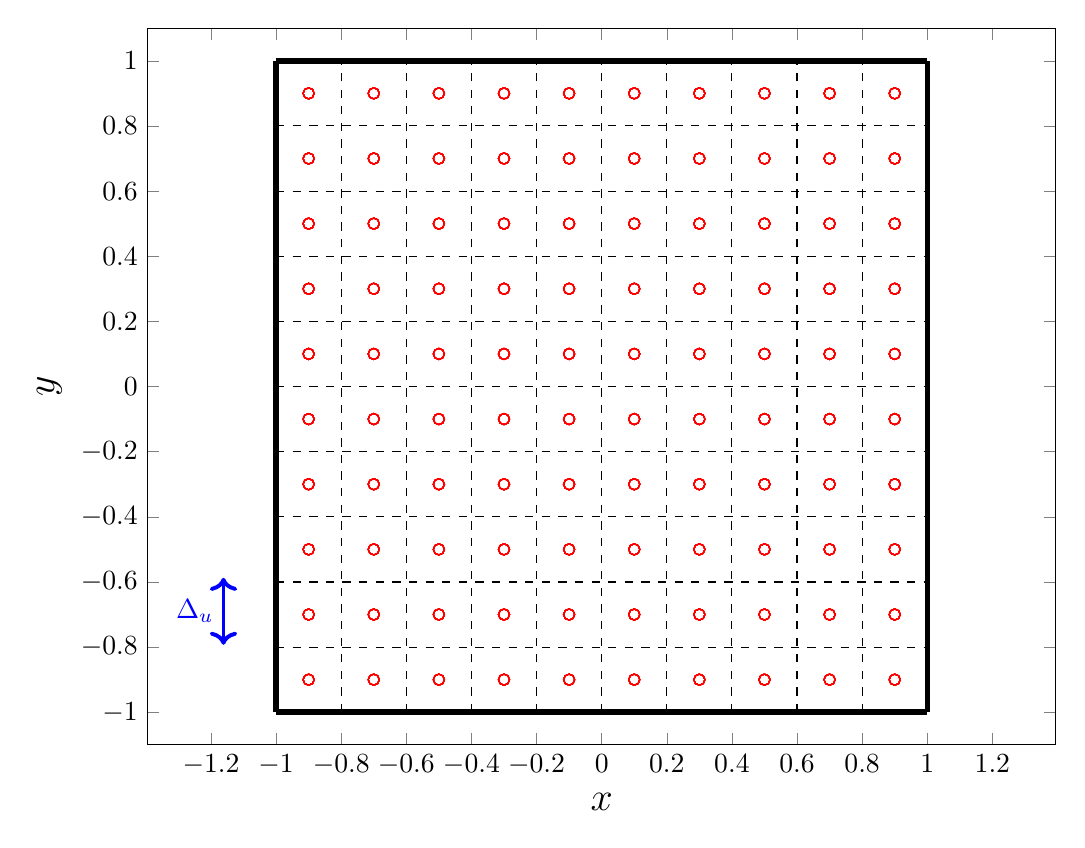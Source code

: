 % This file was created by matlab2tikz.
%
%The latest updates can be retrieved from
%  http://www.mathworks.com/matlabcentral/fileexchange/22022-matlab2tikz-matlab2tikz
%where you can also make suggestions and rate matlab2tikz.
%
\begin{tikzpicture}



\begin{axis}[%
width=4.542in,
height=3.583in,
at={(0.801in,0.484in)},
scale only axis,
xmin=-1.395,
xmax=1.395,
xlabel={$x$},
xlabel style={font=\Large},
ymin=-1.1,
ymax=1.1,
ylabel={$y$},
ylabel style={font=\Large},
axis background/.style={fill=white}
]
\addplot [color=black,solid,line width=2.0pt,forget plot]
  table[row sep=crcr]{%
-1	-1\\
-1	1\\
};
\addplot [color=black,solid,line width=2.0pt,forget plot]
  table[row sep=crcr]{%
1	-1\\
1	1\\
};
\addplot [color=black,solid,line width=2.0pt,forget plot]
  table[row sep=crcr]{%
-1	-1\\
1	-1\\
};
\addplot [color=black,solid,line width=2.0pt,forget plot]
  table[row sep=crcr]{%
-1	1\\
1	1\\
};
\addplot [color=black,dashed,forget plot]
  table[row sep=crcr]{%
-1	-0.8\\
1	-0.8\\
};
\addplot [color=black,dashed,forget plot]
  table[row sep=crcr]{%
-0.8	-1\\
-0.8	1\\
};
\addplot [color=red,only marks,mark=o,mark options={solid},forget plot]
  table[row sep=crcr]{%
-0.9	-0.9\\
-0.9	-0.7\\
-0.9	-0.5\\
-0.9	-0.3\\
-0.9	-0.1\\
-0.9	0.1\\
-0.9	0.3\\
-0.9	0.5\\
-0.9	0.7\\
-0.9	0.9\\
};
\addplot [color=red,only marks,mark=o,mark options={solid},forget plot]
  table[row sep=crcr]{%
-0.9	-0.9\\
-0.9	-0.7\\
-0.9	-0.5\\
-0.9	-0.3\\
-0.9	-0.1\\
-0.9	0.1\\
-0.9	0.3\\
-0.9	0.5\\
-0.9	0.7\\
-0.9	0.9\\
};
\addplot [color=red,only marks,mark=o,mark options={solid},forget plot]
  table[row sep=crcr]{%
-0.9	-0.9\\
-0.9	-0.7\\
-0.9	-0.5\\
-0.9	-0.3\\
-0.9	-0.1\\
-0.9	0.1\\
-0.9	0.3\\
-0.9	0.5\\
-0.9	0.7\\
-0.9	0.9\\
};
\addplot [color=red,only marks,mark=o,mark options={solid},forget plot]
  table[row sep=crcr]{%
-0.9	-0.9\\
-0.9	-0.7\\
-0.9	-0.5\\
-0.9	-0.3\\
-0.9	-0.1\\
-0.9	0.1\\
-0.9	0.3\\
-0.9	0.5\\
-0.9	0.7\\
-0.9	0.9\\
};
\addplot [color=red,only marks,mark=o,mark options={solid},forget plot]
  table[row sep=crcr]{%
-0.9	-0.9\\
-0.9	-0.7\\
-0.9	-0.5\\
-0.9	-0.3\\
-0.9	-0.1\\
-0.9	0.1\\
-0.9	0.3\\
-0.9	0.5\\
-0.9	0.7\\
-0.9	0.9\\
};
\addplot [color=red,only marks,mark=o,mark options={solid},forget plot]
  table[row sep=crcr]{%
-0.9	-0.9\\
-0.9	-0.7\\
-0.9	-0.5\\
-0.9	-0.3\\
-0.9	-0.1\\
-0.9	0.1\\
-0.9	0.3\\
-0.9	0.5\\
-0.9	0.7\\
-0.9	0.9\\
};
\addplot [color=red,only marks,mark=o,mark options={solid},forget plot]
  table[row sep=crcr]{%
-0.9	-0.9\\
-0.9	-0.7\\
-0.9	-0.5\\
-0.9	-0.3\\
-0.9	-0.1\\
-0.9	0.1\\
-0.9	0.3\\
-0.9	0.5\\
-0.9	0.7\\
-0.9	0.9\\
};
\addplot [color=red,only marks,mark=o,mark options={solid},forget plot]
  table[row sep=crcr]{%
-0.9	-0.9\\
-0.9	-0.7\\
-0.9	-0.5\\
-0.9	-0.3\\
-0.9	-0.1\\
-0.9	0.1\\
-0.9	0.3\\
-0.9	0.5\\
-0.9	0.7\\
-0.9	0.9\\
};
\addplot [color=red,only marks,mark=o,mark options={solid},forget plot]
  table[row sep=crcr]{%
-0.9	-0.9\\
-0.9	-0.7\\
-0.9	-0.5\\
-0.9	-0.3\\
-0.9	-0.1\\
-0.9	0.1\\
-0.9	0.3\\
-0.9	0.5\\
-0.9	0.7\\
-0.9	0.9\\
};
\addplot [color=red,only marks,mark=o,mark options={solid},forget plot]
  table[row sep=crcr]{%
-0.9	-0.9\\
-0.9	-0.7\\
-0.9	-0.5\\
-0.9	-0.3\\
-0.9	-0.1\\
-0.9	0.1\\
-0.9	0.3\\
-0.9	0.5\\
-0.9	0.7\\
-0.9	0.9\\
};
\addplot [color=black,dashed,forget plot]
  table[row sep=crcr]{%
-1	-0.6\\
1	-0.6\\
};
\addplot [color=black,dashed,forget plot]
  table[row sep=crcr]{%
-0.6	-1\\
-0.6	1\\
};
\addplot [color=red,only marks,mark=o,mark options={solid},forget plot]
  table[row sep=crcr]{%
-0.7	-0.9\\
-0.7	-0.7\\
-0.7	-0.5\\
-0.7	-0.3\\
-0.7	-0.1\\
-0.7	0.1\\
-0.7	0.3\\
-0.7	0.5\\
-0.7	0.7\\
-0.7	0.9\\
};
\addplot [color=red,only marks,mark=o,mark options={solid},forget plot]
  table[row sep=crcr]{%
-0.7	-0.9\\
-0.7	-0.7\\
-0.7	-0.5\\
-0.7	-0.3\\
-0.7	-0.1\\
-0.7	0.1\\
-0.7	0.3\\
-0.7	0.5\\
-0.7	0.7\\
-0.7	0.9\\
};
\addplot [color=red,only marks,mark=o,mark options={solid},forget plot]
  table[row sep=crcr]{%
-0.7	-0.9\\
-0.7	-0.7\\
-0.7	-0.5\\
-0.7	-0.3\\
-0.7	-0.1\\
-0.7	0.1\\
-0.7	0.3\\
-0.7	0.5\\
-0.7	0.7\\
-0.7	0.9\\
};
\addplot [color=red,only marks,mark=o,mark options={solid},forget plot]
  table[row sep=crcr]{%
-0.7	-0.9\\
-0.7	-0.7\\
-0.7	-0.5\\
-0.7	-0.3\\
-0.7	-0.1\\
-0.7	0.1\\
-0.7	0.3\\
-0.7	0.5\\
-0.7	0.7\\
-0.7	0.9\\
};
\addplot [color=red,only marks,mark=o,mark options={solid},forget plot]
  table[row sep=crcr]{%
-0.7	-0.9\\
-0.7	-0.7\\
-0.7	-0.5\\
-0.7	-0.3\\
-0.7	-0.1\\
-0.7	0.1\\
-0.7	0.3\\
-0.7	0.5\\
-0.7	0.7\\
-0.7	0.9\\
};
\addplot [color=red,only marks,mark=o,mark options={solid},forget plot]
  table[row sep=crcr]{%
-0.7	-0.9\\
-0.7	-0.7\\
-0.7	-0.5\\
-0.7	-0.3\\
-0.7	-0.1\\
-0.7	0.1\\
-0.7	0.3\\
-0.7	0.5\\
-0.7	0.7\\
-0.7	0.9\\
};
\addplot [color=red,only marks,mark=o,mark options={solid},forget plot]
  table[row sep=crcr]{%
-0.7	-0.9\\
-0.7	-0.7\\
-0.7	-0.5\\
-0.7	-0.3\\
-0.7	-0.1\\
-0.7	0.1\\
-0.7	0.3\\
-0.7	0.5\\
-0.7	0.7\\
-0.7	0.9\\
};
\addplot [color=red,only marks,mark=o,mark options={solid},forget plot]
  table[row sep=crcr]{%
-0.7	-0.9\\
-0.7	-0.7\\
-0.7	-0.5\\
-0.7	-0.3\\
-0.7	-0.1\\
-0.7	0.1\\
-0.7	0.3\\
-0.7	0.5\\
-0.7	0.7\\
-0.7	0.9\\
};
\addplot [color=red,only marks,mark=o,mark options={solid},forget plot]
  table[row sep=crcr]{%
-0.7	-0.9\\
-0.7	-0.7\\
-0.7	-0.5\\
-0.7	-0.3\\
-0.7	-0.1\\
-0.7	0.1\\
-0.7	0.3\\
-0.7	0.5\\
-0.7	0.7\\
-0.7	0.9\\
};
\addplot [color=red,only marks,mark=o,mark options={solid},forget plot]
  table[row sep=crcr]{%
-0.7	-0.9\\
-0.7	-0.7\\
-0.7	-0.5\\
-0.7	-0.3\\
-0.7	-0.1\\
-0.7	0.1\\
-0.7	0.3\\
-0.7	0.5\\
-0.7	0.7\\
-0.7	0.9\\
};
\addplot [color=black,dashed,forget plot]
  table[row sep=crcr]{%
-1	-0.4\\
1	-0.4\\
};
\addplot [color=black,dashed,forget plot]
  table[row sep=crcr]{%
-0.4	-1\\
-0.4	1\\
};
\addplot [color=red,only marks,mark=o,mark options={solid},forget plot]
  table[row sep=crcr]{%
-0.5	-0.9\\
-0.5	-0.7\\
-0.5	-0.5\\
-0.5	-0.3\\
-0.5	-0.1\\
-0.5	0.1\\
-0.5	0.3\\
-0.5	0.5\\
-0.5	0.7\\
-0.5	0.9\\
};
\addplot [color=red,only marks,mark=o,mark options={solid},forget plot]
  table[row sep=crcr]{%
-0.5	-0.9\\
-0.5	-0.7\\
-0.5	-0.5\\
-0.5	-0.3\\
-0.5	-0.1\\
-0.5	0.1\\
-0.5	0.3\\
-0.5	0.5\\
-0.5	0.7\\
-0.5	0.9\\
};
\addplot [color=red,only marks,mark=o,mark options={solid},forget plot]
  table[row sep=crcr]{%
-0.5	-0.9\\
-0.5	-0.7\\
-0.5	-0.5\\
-0.5	-0.3\\
-0.5	-0.1\\
-0.5	0.1\\
-0.5	0.3\\
-0.5	0.5\\
-0.5	0.7\\
-0.5	0.9\\
};
\addplot [color=red,only marks,mark=o,mark options={solid},forget plot]
  table[row sep=crcr]{%
-0.5	-0.9\\
-0.5	-0.7\\
-0.5	-0.5\\
-0.5	-0.3\\
-0.5	-0.1\\
-0.5	0.1\\
-0.5	0.3\\
-0.5	0.5\\
-0.5	0.7\\
-0.5	0.9\\
};
\addplot [color=red,only marks,mark=o,mark options={solid},forget plot]
  table[row sep=crcr]{%
-0.5	-0.9\\
-0.5	-0.7\\
-0.5	-0.5\\
-0.5	-0.3\\
-0.5	-0.1\\
-0.5	0.1\\
-0.5	0.3\\
-0.5	0.5\\
-0.5	0.7\\
-0.5	0.9\\
};
\addplot [color=red,only marks,mark=o,mark options={solid},forget plot]
  table[row sep=crcr]{%
-0.5	-0.9\\
-0.5	-0.7\\
-0.5	-0.5\\
-0.5	-0.3\\
-0.5	-0.1\\
-0.5	0.1\\
-0.5	0.3\\
-0.5	0.5\\
-0.5	0.7\\
-0.5	0.9\\
};
\addplot [color=red,only marks,mark=o,mark options={solid},forget plot]
  table[row sep=crcr]{%
-0.5	-0.9\\
-0.5	-0.7\\
-0.5	-0.5\\
-0.5	-0.3\\
-0.5	-0.1\\
-0.5	0.1\\
-0.5	0.3\\
-0.5	0.5\\
-0.5	0.7\\
-0.5	0.9\\
};
\addplot [color=red,only marks,mark=o,mark options={solid},forget plot]
  table[row sep=crcr]{%
-0.5	-0.9\\
-0.5	-0.7\\
-0.5	-0.5\\
-0.5	-0.3\\
-0.5	-0.1\\
-0.5	0.1\\
-0.5	0.3\\
-0.5	0.5\\
-0.5	0.7\\
-0.5	0.9\\
};
\addplot [color=red,only marks,mark=o,mark options={solid},forget plot]
  table[row sep=crcr]{%
-0.5	-0.9\\
-0.5	-0.7\\
-0.5	-0.5\\
-0.5	-0.3\\
-0.5	-0.1\\
-0.5	0.1\\
-0.5	0.3\\
-0.5	0.5\\
-0.5	0.7\\
-0.5	0.9\\
};
\addplot [color=red,only marks,mark=o,mark options={solid},forget plot]
  table[row sep=crcr]{%
-0.5	-0.9\\
-0.5	-0.7\\
-0.5	-0.5\\
-0.5	-0.3\\
-0.5	-0.1\\
-0.5	0.1\\
-0.5	0.3\\
-0.5	0.5\\
-0.5	0.7\\
-0.5	0.9\\
};
\addplot [color=black,dashed,forget plot]
  table[row sep=crcr]{%
-1	-0.2\\
1	-0.2\\
};
\addplot [color=black,dashed,forget plot]
  table[row sep=crcr]{%
-0.2	-1\\
-0.2	1\\
};
\addplot [color=red,only marks,mark=o,mark options={solid},forget plot]
  table[row sep=crcr]{%
-0.3	-0.9\\
-0.3	-0.7\\
-0.3	-0.5\\
-0.3	-0.3\\
-0.3	-0.1\\
-0.3	0.1\\
-0.3	0.3\\
-0.3	0.5\\
-0.3	0.7\\
-0.3	0.9\\
};
\addplot [color=red,only marks,mark=o,mark options={solid},forget plot]
  table[row sep=crcr]{%
-0.3	-0.9\\
-0.3	-0.7\\
-0.3	-0.5\\
-0.3	-0.3\\
-0.3	-0.1\\
-0.3	0.1\\
-0.3	0.3\\
-0.3	0.5\\
-0.3	0.7\\
-0.3	0.9\\
};
\addplot [color=red,only marks,mark=o,mark options={solid},forget plot]
  table[row sep=crcr]{%
-0.3	-0.9\\
-0.3	-0.7\\
-0.3	-0.5\\
-0.3	-0.3\\
-0.3	-0.1\\
-0.3	0.1\\
-0.3	0.3\\
-0.3	0.5\\
-0.3	0.7\\
-0.3	0.9\\
};
\addplot [color=red,only marks,mark=o,mark options={solid},forget plot]
  table[row sep=crcr]{%
-0.3	-0.9\\
-0.3	-0.7\\
-0.3	-0.5\\
-0.3	-0.3\\
-0.3	-0.1\\
-0.3	0.1\\
-0.3	0.3\\
-0.3	0.5\\
-0.3	0.7\\
-0.3	0.9\\
};
\addplot [color=red,only marks,mark=o,mark options={solid},forget plot]
  table[row sep=crcr]{%
-0.3	-0.9\\
-0.3	-0.7\\
-0.3	-0.5\\
-0.3	-0.3\\
-0.3	-0.1\\
-0.3	0.1\\
-0.3	0.3\\
-0.3	0.5\\
-0.3	0.7\\
-0.3	0.9\\
};
\addplot [color=red,only marks,mark=o,mark options={solid},forget plot]
  table[row sep=crcr]{%
-0.3	-0.9\\
-0.3	-0.7\\
-0.3	-0.5\\
-0.3	-0.3\\
-0.3	-0.1\\
-0.3	0.1\\
-0.3	0.3\\
-0.3	0.5\\
-0.3	0.7\\
-0.3	0.9\\
};
\addplot [color=red,only marks,mark=o,mark options={solid},forget plot]
  table[row sep=crcr]{%
-0.3	-0.9\\
-0.3	-0.7\\
-0.3	-0.5\\
-0.3	-0.3\\
-0.3	-0.1\\
-0.3	0.1\\
-0.3	0.3\\
-0.3	0.5\\
-0.3	0.7\\
-0.3	0.9\\
};
\addplot [color=red,only marks,mark=o,mark options={solid},forget plot]
  table[row sep=crcr]{%
-0.3	-0.9\\
-0.3	-0.7\\
-0.3	-0.5\\
-0.3	-0.3\\
-0.3	-0.1\\
-0.3	0.1\\
-0.3	0.3\\
-0.3	0.5\\
-0.3	0.7\\
-0.3	0.9\\
};
\addplot [color=red,only marks,mark=o,mark options={solid},forget plot]
  table[row sep=crcr]{%
-0.3	-0.9\\
-0.3	-0.7\\
-0.3	-0.5\\
-0.3	-0.3\\
-0.3	-0.1\\
-0.3	0.1\\
-0.3	0.3\\
-0.3	0.5\\
-0.3	0.7\\
-0.3	0.9\\
};
\addplot [color=red,only marks,mark=o,mark options={solid},forget plot]
  table[row sep=crcr]{%
-0.3	-0.9\\
-0.3	-0.7\\
-0.3	-0.5\\
-0.3	-0.3\\
-0.3	-0.1\\
-0.3	0.1\\
-0.3	0.3\\
-0.3	0.5\\
-0.3	0.7\\
-0.3	0.9\\
};
\addplot [color=black,dashed,forget plot]
  table[row sep=crcr]{%
-1	0\\
1	0\\
};
\addplot [color=black,dashed,forget plot]
  table[row sep=crcr]{%
0	-1\\
0	1\\
};
\addplot [color=red,only marks,mark=o,mark options={solid},forget plot]
  table[row sep=crcr]{%
-0.1	-0.9\\
-0.1	-0.7\\
-0.1	-0.5\\
-0.1	-0.3\\
-0.1	-0.1\\
-0.1	0.1\\
-0.1	0.3\\
-0.1	0.5\\
-0.1	0.7\\
-0.1	0.9\\
};
\addplot [color=red,only marks,mark=o,mark options={solid},forget plot]
  table[row sep=crcr]{%
-0.1	-0.9\\
-0.1	-0.7\\
-0.1	-0.5\\
-0.1	-0.3\\
-0.1	-0.1\\
-0.1	0.1\\
-0.1	0.3\\
-0.1	0.5\\
-0.1	0.7\\
-0.1	0.9\\
};
\addplot [color=red,only marks,mark=o,mark options={solid},forget plot]
  table[row sep=crcr]{%
-0.1	-0.9\\
-0.1	-0.7\\
-0.1	-0.5\\
-0.1	-0.3\\
-0.1	-0.1\\
-0.1	0.1\\
-0.1	0.3\\
-0.1	0.5\\
-0.1	0.7\\
-0.1	0.9\\
};
\addplot [color=red,only marks,mark=o,mark options={solid},forget plot]
  table[row sep=crcr]{%
-0.1	-0.9\\
-0.1	-0.7\\
-0.1	-0.5\\
-0.1	-0.3\\
-0.1	-0.1\\
-0.1	0.1\\
-0.1	0.3\\
-0.1	0.5\\
-0.1	0.7\\
-0.1	0.9\\
};
\addplot [color=red,only marks,mark=o,mark options={solid},forget plot]
  table[row sep=crcr]{%
-0.1	-0.9\\
-0.1	-0.7\\
-0.1	-0.5\\
-0.1	-0.3\\
-0.1	-0.1\\
-0.1	0.1\\
-0.1	0.3\\
-0.1	0.5\\
-0.1	0.7\\
-0.1	0.9\\
};
\addplot [color=red,only marks,mark=o,mark options={solid},forget plot]
  table[row sep=crcr]{%
-0.1	-0.9\\
-0.1	-0.7\\
-0.1	-0.5\\
-0.1	-0.3\\
-0.1	-0.1\\
-0.1	0.1\\
-0.1	0.3\\
-0.1	0.5\\
-0.1	0.7\\
-0.1	0.9\\
};
\addplot [color=red,only marks,mark=o,mark options={solid},forget plot]
  table[row sep=crcr]{%
-0.1	-0.9\\
-0.1	-0.7\\
-0.1	-0.5\\
-0.1	-0.3\\
-0.1	-0.1\\
-0.1	0.1\\
-0.1	0.3\\
-0.1	0.5\\
-0.1	0.7\\
-0.1	0.9\\
};
\addplot [color=red,only marks,mark=o,mark options={solid},forget plot]
  table[row sep=crcr]{%
-0.1	-0.9\\
-0.1	-0.7\\
-0.1	-0.5\\
-0.1	-0.3\\
-0.1	-0.1\\
-0.1	0.1\\
-0.1	0.3\\
-0.1	0.5\\
-0.1	0.7\\
-0.1	0.9\\
};
\addplot [color=red,only marks,mark=o,mark options={solid},forget plot]
  table[row sep=crcr]{%
-0.1	-0.9\\
-0.1	-0.7\\
-0.1	-0.5\\
-0.1	-0.3\\
-0.1	-0.1\\
-0.1	0.1\\
-0.1	0.3\\
-0.1	0.5\\
-0.1	0.7\\
-0.1	0.9\\
};
\addplot [color=red,only marks,mark=o,mark options={solid},forget plot]
  table[row sep=crcr]{%
-0.1	-0.9\\
-0.1	-0.7\\
-0.1	-0.5\\
-0.1	-0.3\\
-0.1	-0.1\\
-0.1	0.1\\
-0.1	0.3\\
-0.1	0.5\\
-0.1	0.7\\
-0.1	0.9\\
};
\addplot [color=black,dashed,forget plot]
  table[row sep=crcr]{%
-1	0.2\\
1	0.2\\
};
\addplot [color=black,dashed,forget plot]
  table[row sep=crcr]{%
0.2	-1\\
0.2	1\\
};
\addplot [color=red,only marks,mark=o,mark options={solid},forget plot]
  table[row sep=crcr]{%
0.1	-0.9\\
0.1	-0.7\\
0.1	-0.5\\
0.1	-0.3\\
0.1	-0.1\\
0.1	0.1\\
0.1	0.3\\
0.1	0.5\\
0.1	0.7\\
0.1	0.9\\
};
\addplot [color=red,only marks,mark=o,mark options={solid},forget plot]
  table[row sep=crcr]{%
0.1	-0.9\\
0.1	-0.7\\
0.1	-0.5\\
0.1	-0.3\\
0.1	-0.1\\
0.1	0.1\\
0.1	0.3\\
0.1	0.5\\
0.1	0.7\\
0.1	0.9\\
};
\addplot [color=red,only marks,mark=o,mark options={solid},forget plot]
  table[row sep=crcr]{%
0.1	-0.9\\
0.1	-0.7\\
0.1	-0.5\\
0.1	-0.3\\
0.1	-0.1\\
0.1	0.1\\
0.1	0.3\\
0.1	0.5\\
0.1	0.7\\
0.1	0.9\\
};
\addplot [color=red,only marks,mark=o,mark options={solid},forget plot]
  table[row sep=crcr]{%
0.1	-0.9\\
0.1	-0.7\\
0.1	-0.5\\
0.1	-0.3\\
0.1	-0.1\\
0.1	0.1\\
0.1	0.3\\
0.1	0.5\\
0.1	0.7\\
0.1	0.9\\
};
\addplot [color=red,only marks,mark=o,mark options={solid},forget plot]
  table[row sep=crcr]{%
0.1	-0.9\\
0.1	-0.7\\
0.1	-0.5\\
0.1	-0.3\\
0.1	-0.1\\
0.1	0.1\\
0.1	0.3\\
0.1	0.5\\
0.1	0.7\\
0.1	0.9\\
};
\addplot [color=red,only marks,mark=o,mark options={solid},forget plot]
  table[row sep=crcr]{%
0.1	-0.9\\
0.1	-0.7\\
0.1	-0.5\\
0.1	-0.3\\
0.1	-0.1\\
0.1	0.1\\
0.1	0.3\\
0.1	0.5\\
0.1	0.7\\
0.1	0.9\\
};
\addplot [color=red,only marks,mark=o,mark options={solid},forget plot]
  table[row sep=crcr]{%
0.1	-0.9\\
0.1	-0.7\\
0.1	-0.5\\
0.1	-0.3\\
0.1	-0.1\\
0.1	0.1\\
0.1	0.3\\
0.1	0.5\\
0.1	0.7\\
0.1	0.9\\
};
\addplot [color=red,only marks,mark=o,mark options={solid},forget plot]
  table[row sep=crcr]{%
0.1	-0.9\\
0.1	-0.7\\
0.1	-0.5\\
0.1	-0.3\\
0.1	-0.1\\
0.1	0.1\\
0.1	0.3\\
0.1	0.5\\
0.1	0.7\\
0.1	0.9\\
};
\addplot [color=red,only marks,mark=o,mark options={solid},forget plot]
  table[row sep=crcr]{%
0.1	-0.9\\
0.1	-0.7\\
0.1	-0.5\\
0.1	-0.3\\
0.1	-0.1\\
0.1	0.1\\
0.1	0.3\\
0.1	0.5\\
0.1	0.7\\
0.1	0.9\\
};
\addplot [color=red,only marks,mark=o,mark options={solid},forget plot]
  table[row sep=crcr]{%
0.1	-0.9\\
0.1	-0.7\\
0.1	-0.5\\
0.1	-0.3\\
0.1	-0.1\\
0.1	0.1\\
0.1	0.3\\
0.1	0.5\\
0.1	0.7\\
0.1	0.9\\
};
\addplot [color=black,dashed,forget plot]
  table[row sep=crcr]{%
-1	0.4\\
1	0.4\\
};
\addplot [color=black,dashed,forget plot]
  table[row sep=crcr]{%
0.4	-1\\
0.4	1\\
};
\addplot [color=red,only marks,mark=o,mark options={solid},forget plot]
  table[row sep=crcr]{%
0.3	-0.9\\
0.3	-0.7\\
0.3	-0.5\\
0.3	-0.3\\
0.3	-0.1\\
0.3	0.1\\
0.3	0.3\\
0.3	0.5\\
0.3	0.7\\
0.3	0.9\\
};
\addplot [color=red,only marks,mark=o,mark options={solid},forget plot]
  table[row sep=crcr]{%
0.3	-0.9\\
0.3	-0.7\\
0.3	-0.5\\
0.3	-0.3\\
0.3	-0.1\\
0.3	0.1\\
0.3	0.3\\
0.3	0.5\\
0.3	0.7\\
0.3	0.9\\
};
\addplot [color=red,only marks,mark=o,mark options={solid},forget plot]
  table[row sep=crcr]{%
0.3	-0.9\\
0.3	-0.7\\
0.3	-0.5\\
0.3	-0.3\\
0.3	-0.1\\
0.3	0.1\\
0.3	0.3\\
0.3	0.5\\
0.3	0.7\\
0.3	0.9\\
};
\addplot [color=red,only marks,mark=o,mark options={solid},forget plot]
  table[row sep=crcr]{%
0.3	-0.9\\
0.3	-0.7\\
0.3	-0.5\\
0.3	-0.3\\
0.3	-0.1\\
0.3	0.1\\
0.3	0.3\\
0.3	0.5\\
0.3	0.7\\
0.3	0.9\\
};
\addplot [color=red,only marks,mark=o,mark options={solid},forget plot]
  table[row sep=crcr]{%
0.3	-0.9\\
0.3	-0.7\\
0.3	-0.5\\
0.3	-0.3\\
0.3	-0.1\\
0.3	0.1\\
0.3	0.3\\
0.3	0.5\\
0.3	0.7\\
0.3	0.9\\
};
\addplot [color=red,only marks,mark=o,mark options={solid},forget plot]
  table[row sep=crcr]{%
0.3	-0.9\\
0.3	-0.7\\
0.3	-0.5\\
0.3	-0.3\\
0.3	-0.1\\
0.3	0.1\\
0.3	0.3\\
0.3	0.5\\
0.3	0.7\\
0.3	0.9\\
};
\addplot [color=red,only marks,mark=o,mark options={solid},forget plot]
  table[row sep=crcr]{%
0.3	-0.9\\
0.3	-0.7\\
0.3	-0.5\\
0.3	-0.3\\
0.3	-0.1\\
0.3	0.1\\
0.3	0.3\\
0.3	0.5\\
0.3	0.7\\
0.3	0.9\\
};
\addplot [color=red,only marks,mark=o,mark options={solid},forget plot]
  table[row sep=crcr]{%
0.3	-0.9\\
0.3	-0.7\\
0.3	-0.5\\
0.3	-0.3\\
0.3	-0.1\\
0.3	0.1\\
0.3	0.3\\
0.3	0.5\\
0.3	0.7\\
0.3	0.9\\
};
\addplot [color=red,only marks,mark=o,mark options={solid},forget plot]
  table[row sep=crcr]{%
0.3	-0.9\\
0.3	-0.7\\
0.3	-0.5\\
0.3	-0.3\\
0.3	-0.1\\
0.3	0.1\\
0.3	0.3\\
0.3	0.5\\
0.3	0.7\\
0.3	0.9\\
};
\addplot [color=red,only marks,mark=o,mark options={solid},forget plot]
  table[row sep=crcr]{%
0.3	-0.9\\
0.3	-0.7\\
0.3	-0.5\\
0.3	-0.3\\
0.3	-0.1\\
0.3	0.1\\
0.3	0.3\\
0.3	0.5\\
0.3	0.7\\
0.3	0.9\\
};
\addplot [color=black,dashed,forget plot]
  table[row sep=crcr]{%
-1	0.6\\
1	0.6\\
};
\addplot [color=black,dashed,forget plot]
  table[row sep=crcr]{%
0.6	-1\\
0.6	1\\
};
\addplot [color=red,only marks,mark=o,mark options={solid},forget plot]
  table[row sep=crcr]{%
0.5	-0.9\\
0.5	-0.7\\
0.5	-0.5\\
0.5	-0.3\\
0.5	-0.1\\
0.5	0.1\\
0.5	0.3\\
0.5	0.5\\
0.5	0.7\\
0.5	0.9\\
};
\addplot [color=red,only marks,mark=o,mark options={solid},forget plot]
  table[row sep=crcr]{%
0.5	-0.9\\
0.5	-0.7\\
0.5	-0.5\\
0.5	-0.3\\
0.5	-0.1\\
0.5	0.1\\
0.5	0.3\\
0.5	0.5\\
0.5	0.7\\
0.5	0.9\\
};
\addplot [color=red,only marks,mark=o,mark options={solid},forget plot]
  table[row sep=crcr]{%
0.5	-0.9\\
0.5	-0.7\\
0.5	-0.5\\
0.5	-0.3\\
0.5	-0.1\\
0.5	0.1\\
0.5	0.3\\
0.5	0.5\\
0.5	0.7\\
0.5	0.9\\
};
\addplot [color=red,only marks,mark=o,mark options={solid},forget plot]
  table[row sep=crcr]{%
0.5	-0.9\\
0.5	-0.7\\
0.5	-0.5\\
0.5	-0.3\\
0.5	-0.1\\
0.5	0.1\\
0.5	0.3\\
0.5	0.5\\
0.5	0.7\\
0.5	0.9\\
};
\addplot [color=red,only marks,mark=o,mark options={solid},forget plot]
  table[row sep=crcr]{%
0.5	-0.9\\
0.5	-0.7\\
0.5	-0.5\\
0.5	-0.3\\
0.5	-0.1\\
0.5	0.1\\
0.5	0.3\\
0.5	0.5\\
0.5	0.7\\
0.5	0.9\\
};
\addplot [color=red,only marks,mark=o,mark options={solid},forget plot]
  table[row sep=crcr]{%
0.5	-0.9\\
0.5	-0.7\\
0.5	-0.5\\
0.5	-0.3\\
0.5	-0.1\\
0.5	0.1\\
0.5	0.3\\
0.5	0.5\\
0.5	0.7\\
0.5	0.9\\
};
\addplot [color=red,only marks,mark=o,mark options={solid},forget plot]
  table[row sep=crcr]{%
0.5	-0.9\\
0.5	-0.7\\
0.5	-0.5\\
0.5	-0.3\\
0.5	-0.1\\
0.5	0.1\\
0.5	0.3\\
0.5	0.5\\
0.5	0.7\\
0.5	0.9\\
};
\addplot [color=red,only marks,mark=o,mark options={solid},forget plot]
  table[row sep=crcr]{%
0.5	-0.9\\
0.5	-0.7\\
0.5	-0.5\\
0.5	-0.3\\
0.5	-0.1\\
0.5	0.1\\
0.5	0.3\\
0.5	0.5\\
0.5	0.7\\
0.5	0.9\\
};
\addplot [color=red,only marks,mark=o,mark options={solid},forget plot]
  table[row sep=crcr]{%
0.5	-0.9\\
0.5	-0.7\\
0.5	-0.5\\
0.5	-0.3\\
0.5	-0.1\\
0.5	0.1\\
0.5	0.3\\
0.5	0.5\\
0.5	0.7\\
0.5	0.9\\
};
\addplot [color=red,only marks,mark=o,mark options={solid},forget plot]
  table[row sep=crcr]{%
0.5	-0.9\\
0.5	-0.7\\
0.5	-0.5\\
0.5	-0.3\\
0.5	-0.1\\
0.5	0.1\\
0.5	0.3\\
0.5	0.5\\
0.5	0.7\\
0.5	0.9\\
};
\addplot [color=black,dashed,forget plot]
  table[row sep=crcr]{%
-1	0.8\\
1	0.8\\
};
\addplot [color=black,dashed,forget plot]
  table[row sep=crcr]{%
0.8	-1\\
0.8	1\\
};
\addplot [color=red,only marks,mark=o,mark options={solid},forget plot]
  table[row sep=crcr]{%
0.7	-0.9\\
0.7	-0.7\\
0.7	-0.5\\
0.7	-0.3\\
0.7	-0.1\\
0.7	0.1\\
0.7	0.3\\
0.7	0.5\\
0.7	0.7\\
0.7	0.9\\
};
\addplot [color=red,only marks,mark=o,mark options={solid},forget plot]
  table[row sep=crcr]{%
0.7	-0.9\\
0.7	-0.7\\
0.7	-0.5\\
0.7	-0.3\\
0.7	-0.1\\
0.7	0.1\\
0.7	0.3\\
0.7	0.5\\
0.7	0.7\\
0.7	0.9\\
};
\addplot [color=red,only marks,mark=o,mark options={solid},forget plot]
  table[row sep=crcr]{%
0.7	-0.9\\
0.7	-0.7\\
0.7	-0.5\\
0.7	-0.3\\
0.7	-0.1\\
0.7	0.1\\
0.7	0.3\\
0.7	0.5\\
0.7	0.7\\
0.7	0.9\\
};
\addplot [color=red,only marks,mark=o,mark options={solid},forget plot]
  table[row sep=crcr]{%
0.7	-0.9\\
0.7	-0.7\\
0.7	-0.5\\
0.7	-0.3\\
0.7	-0.1\\
0.7	0.1\\
0.7	0.3\\
0.7	0.5\\
0.7	0.7\\
0.7	0.9\\
};
\addplot [color=red,only marks,mark=o,mark options={solid},forget plot]
  table[row sep=crcr]{%
0.7	-0.9\\
0.7	-0.7\\
0.7	-0.5\\
0.7	-0.3\\
0.7	-0.1\\
0.7	0.1\\
0.7	0.3\\
0.7	0.5\\
0.7	0.7\\
0.7	0.9\\
};
\addplot [color=red,only marks,mark=o,mark options={solid},forget plot]
  table[row sep=crcr]{%
0.7	-0.9\\
0.7	-0.7\\
0.7	-0.5\\
0.7	-0.3\\
0.7	-0.1\\
0.7	0.1\\
0.7	0.3\\
0.7	0.5\\
0.7	0.7\\
0.7	0.9\\
};
\addplot [color=red,only marks,mark=o,mark options={solid},forget plot]
  table[row sep=crcr]{%
0.7	-0.9\\
0.7	-0.7\\
0.7	-0.5\\
0.7	-0.3\\
0.7	-0.1\\
0.7	0.1\\
0.7	0.3\\
0.7	0.5\\
0.7	0.7\\
0.7	0.9\\
};
\addplot [color=red,only marks,mark=o,mark options={solid},forget plot]
  table[row sep=crcr]{%
0.7	-0.9\\
0.7	-0.7\\
0.7	-0.5\\
0.7	-0.3\\
0.7	-0.1\\
0.7	0.1\\
0.7	0.3\\
0.7	0.5\\
0.7	0.7\\
0.7	0.9\\
};
\addplot [color=red,only marks,mark=o,mark options={solid},forget plot]
  table[row sep=crcr]{%
0.7	-0.9\\
0.7	-0.7\\
0.7	-0.5\\
0.7	-0.3\\
0.7	-0.1\\
0.7	0.1\\
0.7	0.3\\
0.7	0.5\\
0.7	0.7\\
0.7	0.9\\
};
\addplot [color=red,only marks,mark=o,mark options={solid},forget plot]
  table[row sep=crcr]{%
0.7	-0.9\\
0.7	-0.7\\
0.7	-0.5\\
0.7	-0.3\\
0.7	-0.1\\
0.7	0.1\\
0.7	0.3\\
0.7	0.5\\
0.7	0.7\\
0.7	0.9\\
};
\addplot [color=red,only marks,mark=o,mark options={solid},forget plot]
  table[row sep=crcr]{%
0.9	-0.9\\
0.9	-0.7\\
0.9	-0.5\\
0.9	-0.3\\
0.9	-0.1\\
0.9	0.1\\
0.9	0.3\\
0.9	0.5\\
0.9	0.7\\
0.9	0.9\\
};
\addplot [color=red,only marks,mark=o,mark options={solid},forget plot]
  table[row sep=crcr]{%
0.9	-0.9\\
0.9	-0.7\\
0.9	-0.5\\
0.9	-0.3\\
0.9	-0.1\\
0.9	0.1\\
0.9	0.3\\
0.9	0.5\\
0.9	0.7\\
0.9	0.9\\
};
\addplot [color=red,only marks,mark=o,mark options={solid},forget plot]
  table[row sep=crcr]{%
0.9	-0.9\\
0.9	-0.7\\
0.9	-0.5\\
0.9	-0.3\\
0.9	-0.1\\
0.9	0.1\\
0.9	0.3\\
0.9	0.5\\
0.9	0.7\\
0.9	0.9\\
};
\addplot [color=red,only marks,mark=o,mark options={solid},forget plot]
  table[row sep=crcr]{%
0.9	-0.9\\
0.9	-0.7\\
0.9	-0.5\\
0.9	-0.3\\
0.9	-0.1\\
0.9	0.1\\
0.9	0.3\\
0.9	0.5\\
0.9	0.7\\
0.9	0.9\\
};
\addplot [color=red,only marks,mark=o,mark options={solid},forget plot]
  table[row sep=crcr]{%
0.9	-0.9\\
0.9	-0.7\\
0.9	-0.5\\
0.9	-0.3\\
0.9	-0.1\\
0.9	0.1\\
0.9	0.3\\
0.9	0.5\\
0.9	0.7\\
0.9	0.9\\
};
\addplot [color=red,only marks,mark=o,mark options={solid},forget plot]
  table[row sep=crcr]{%
0.9	-0.9\\
0.9	-0.7\\
0.9	-0.5\\
0.9	-0.3\\
0.9	-0.1\\
0.9	0.1\\
0.9	0.3\\
0.9	0.5\\
0.9	0.7\\
0.9	0.9\\
};
\addplot [color=red,only marks,mark=o,mark options={solid},forget plot]
  table[row sep=crcr]{%
0.9	-0.9\\
0.9	-0.7\\
0.9	-0.5\\
0.9	-0.3\\
0.9	-0.1\\
0.9	0.1\\
0.9	0.3\\
0.9	0.5\\
0.9	0.7\\
0.9	0.9\\
};
\addplot [color=red,only marks,mark=o,mark options={solid},forget plot]
  table[row sep=crcr]{%
0.9	-0.9\\
0.9	-0.7\\
0.9	-0.5\\
0.9	-0.3\\
0.9	-0.1\\
0.9	0.1\\
0.9	0.3\\
0.9	0.5\\
0.9	0.7\\
0.9	0.9\\
};
\addplot [color=red,only marks,mark=o,mark options={solid},forget plot]
  table[row sep=crcr]{%
0.9	-0.9\\
0.9	-0.7\\
0.9	-0.5\\
0.9	-0.3\\
0.9	-0.1\\
0.9	0.1\\
0.9	0.3\\
0.9	0.5\\
0.9	0.7\\
0.9	0.9\\
};
\addplot [color=red,only marks,mark=o,mark options={solid},forget plot]
  table[row sep=crcr]{%
0.9	-0.9\\
0.9	-0.7\\
0.9	-0.5\\
0.9	-0.3\\
0.9	-0.1\\
0.9	0.1\\
0.9	0.3\\
0.9	0.5\\
0.9	0.7\\
0.9	0.9\\
};
\end{axis}

\draw[<->,color=blue,line width=0.5mm] (3,2.5) -- (3,3.35);
\node[anchor=east,color=blue] at (3,2.925) {$\Delta_u$};
\end{tikzpicture}%
